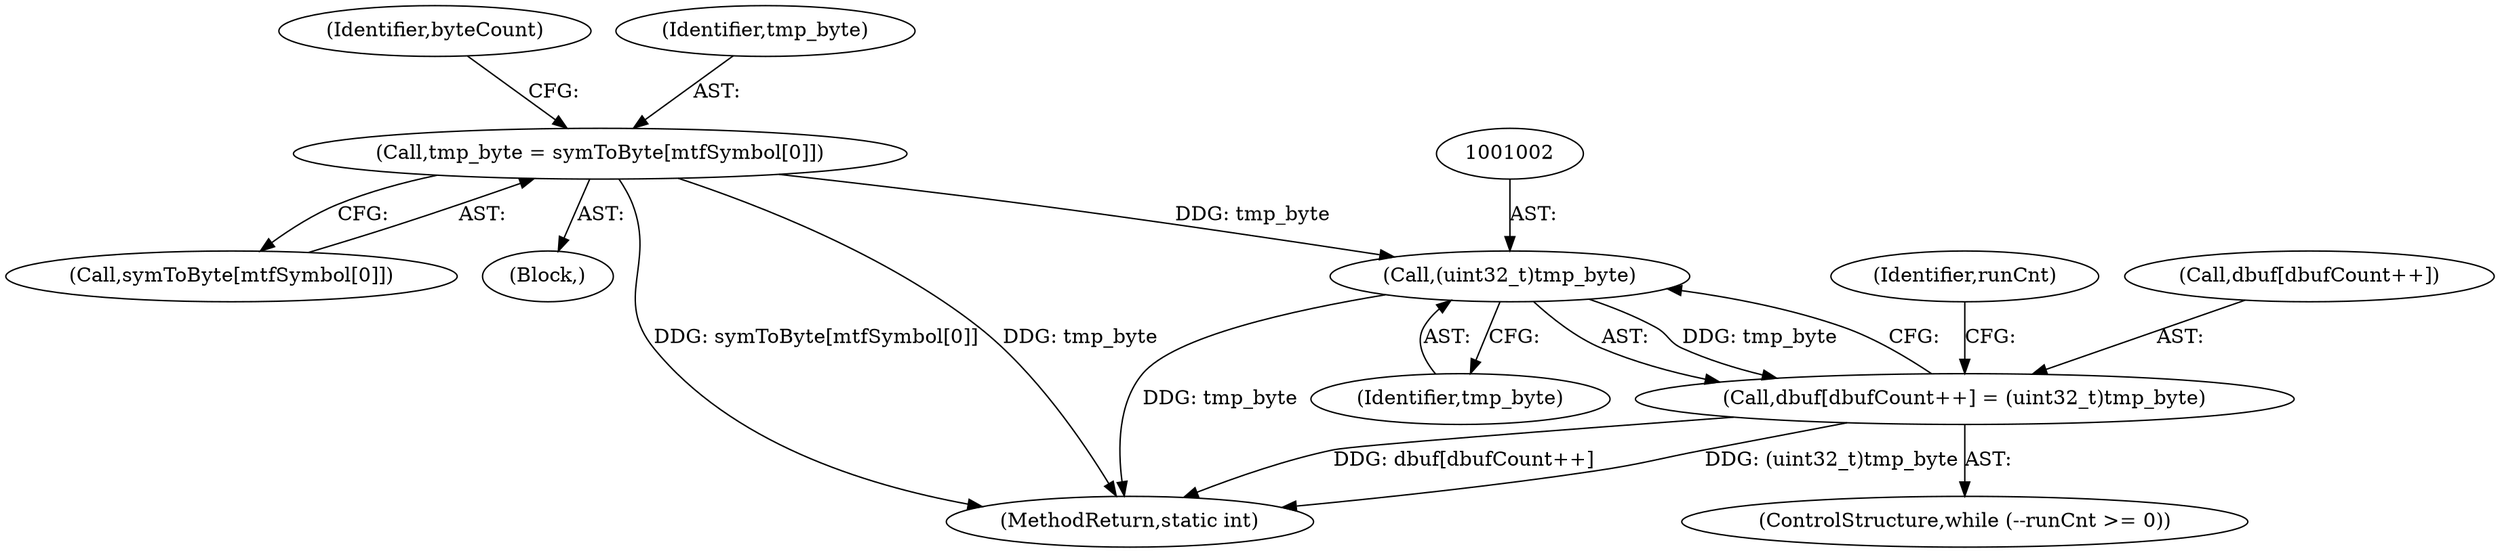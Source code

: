 digraph "1_busybox_0402cb32df015d9372578e3db27db47b33d5c7b0@del" {
"1001001" [label="(Call,(uint32_t)tmp_byte)"];
"1000979" [label="(Call,tmp_byte = symToByte[mtfSymbol[0]])"];
"1000996" [label="(Call,dbuf[dbufCount++] = (uint32_t)tmp_byte)"];
"1000981" [label="(Call,symToByte[mtfSymbol[0]])"];
"1001001" [label="(Call,(uint32_t)tmp_byte)"];
"1000988" [label="(Identifier,byteCount)"];
"1000979" [label="(Call,tmp_byte = symToByte[mtfSymbol[0]])"];
"1000991" [label="(ControlStructure,while (--runCnt >= 0))"];
"1000994" [label="(Identifier,runCnt)"];
"1000996" [label="(Call,dbuf[dbufCount++] = (uint32_t)tmp_byte)"];
"1001003" [label="(Identifier,tmp_byte)"];
"1000980" [label="(Identifier,tmp_byte)"];
"1000997" [label="(Call,dbuf[dbufCount++])"];
"1000960" [label="(Block,)"];
"1001173" [label="(MethodReturn,static int)"];
"1001001" -> "1000996"  [label="AST: "];
"1001001" -> "1001003"  [label="CFG: "];
"1001002" -> "1001001"  [label="AST: "];
"1001003" -> "1001001"  [label="AST: "];
"1000996" -> "1001001"  [label="CFG: "];
"1001001" -> "1001173"  [label="DDG: tmp_byte"];
"1001001" -> "1000996"  [label="DDG: tmp_byte"];
"1000979" -> "1001001"  [label="DDG: tmp_byte"];
"1000979" -> "1000960"  [label="AST: "];
"1000979" -> "1000981"  [label="CFG: "];
"1000980" -> "1000979"  [label="AST: "];
"1000981" -> "1000979"  [label="AST: "];
"1000988" -> "1000979"  [label="CFG: "];
"1000979" -> "1001173"  [label="DDG: symToByte[mtfSymbol[0]]"];
"1000979" -> "1001173"  [label="DDG: tmp_byte"];
"1000996" -> "1000991"  [label="AST: "];
"1000997" -> "1000996"  [label="AST: "];
"1000994" -> "1000996"  [label="CFG: "];
"1000996" -> "1001173"  [label="DDG: dbuf[dbufCount++]"];
"1000996" -> "1001173"  [label="DDG: (uint32_t)tmp_byte"];
}
